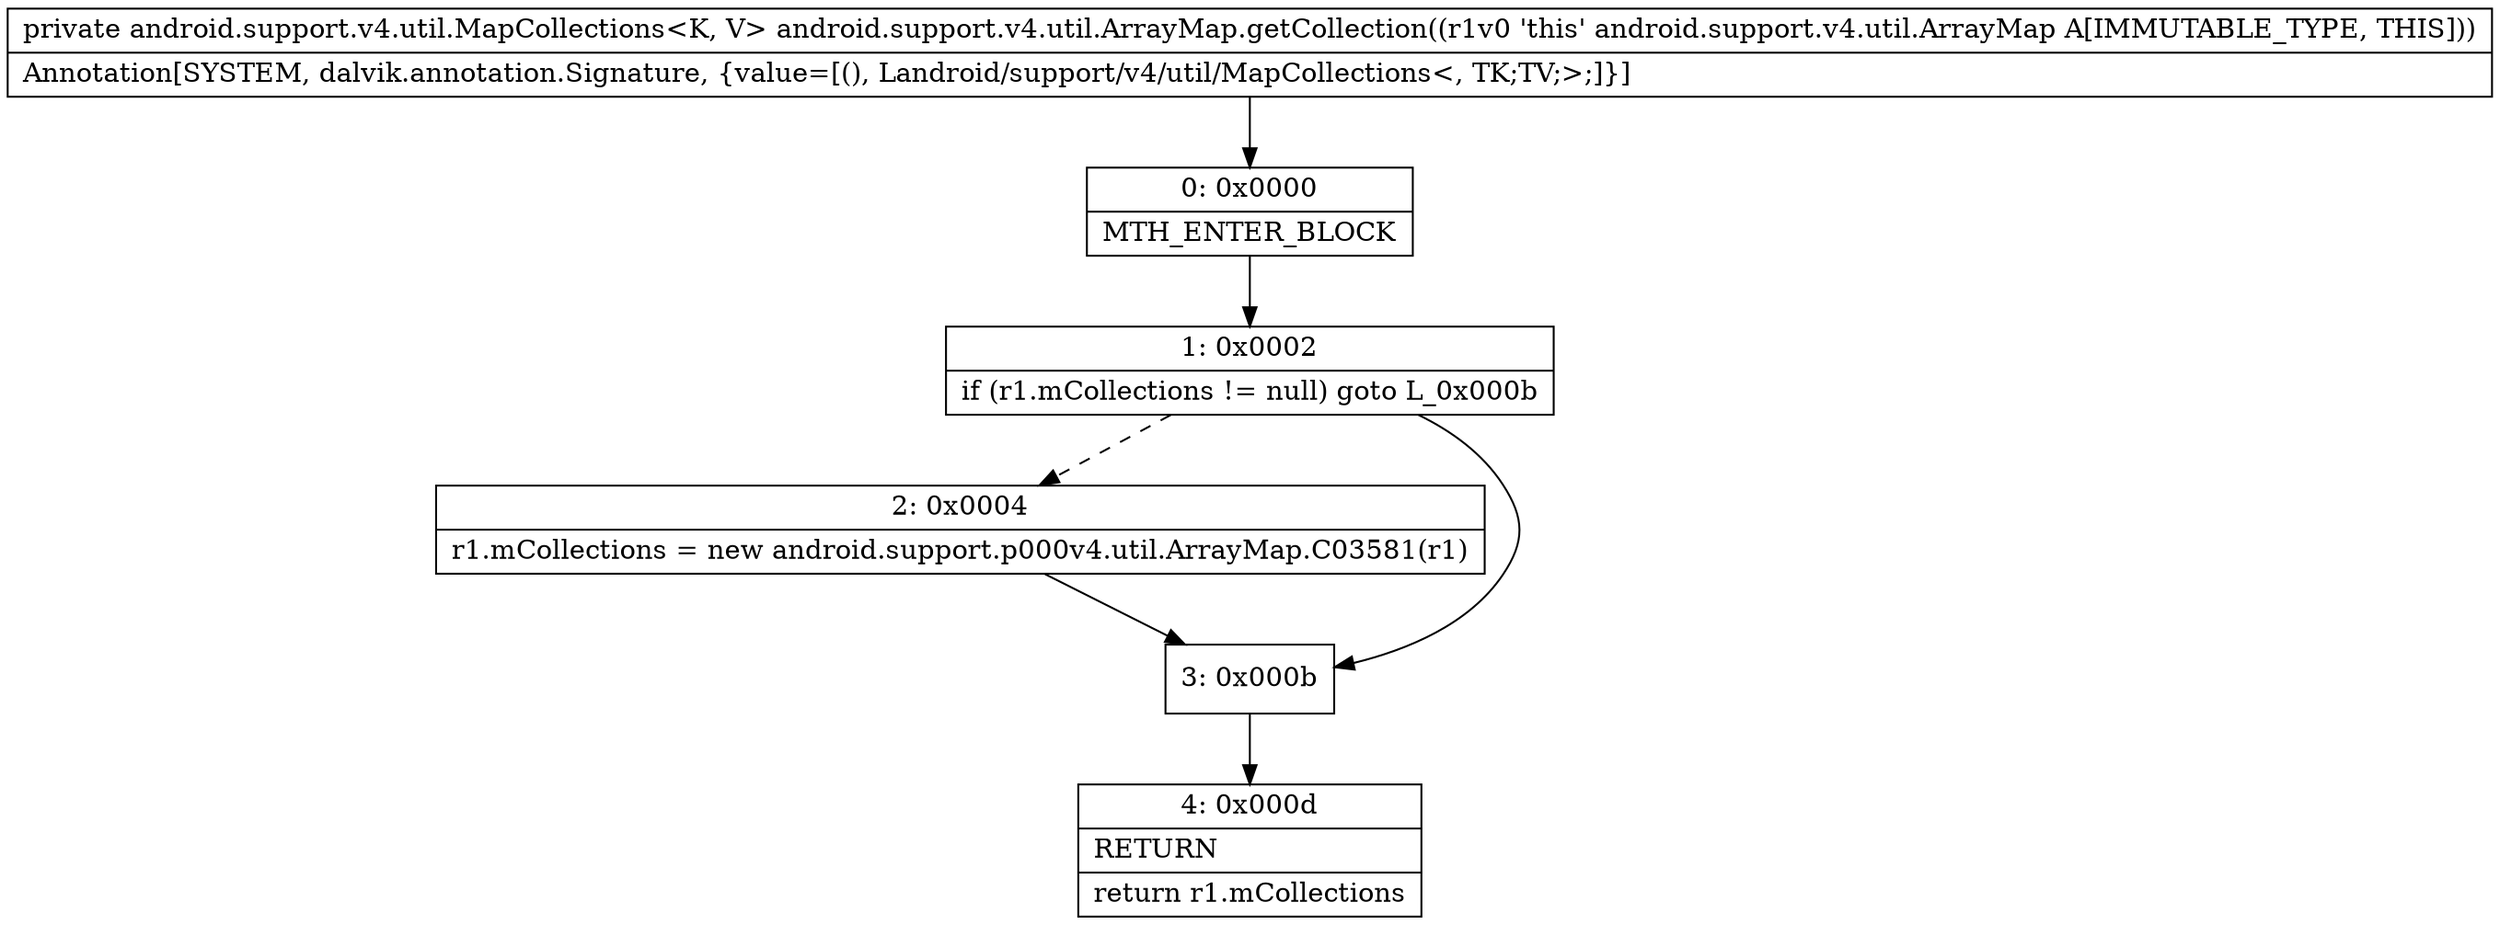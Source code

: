 digraph "CFG forandroid.support.v4.util.ArrayMap.getCollection()Landroid\/support\/v4\/util\/MapCollections;" {
Node_0 [shape=record,label="{0\:\ 0x0000|MTH_ENTER_BLOCK\l}"];
Node_1 [shape=record,label="{1\:\ 0x0002|if (r1.mCollections != null) goto L_0x000b\l}"];
Node_2 [shape=record,label="{2\:\ 0x0004|r1.mCollections = new android.support.p000v4.util.ArrayMap.C03581(r1)\l}"];
Node_3 [shape=record,label="{3\:\ 0x000b}"];
Node_4 [shape=record,label="{4\:\ 0x000d|RETURN\l|return r1.mCollections\l}"];
MethodNode[shape=record,label="{private android.support.v4.util.MapCollections\<K, V\> android.support.v4.util.ArrayMap.getCollection((r1v0 'this' android.support.v4.util.ArrayMap A[IMMUTABLE_TYPE, THIS]))  | Annotation[SYSTEM, dalvik.annotation.Signature, \{value=[(), Landroid\/support\/v4\/util\/MapCollections\<, TK;TV;\>;]\}]\l}"];
MethodNode -> Node_0;
Node_0 -> Node_1;
Node_1 -> Node_2[style=dashed];
Node_1 -> Node_3;
Node_2 -> Node_3;
Node_3 -> Node_4;
}

